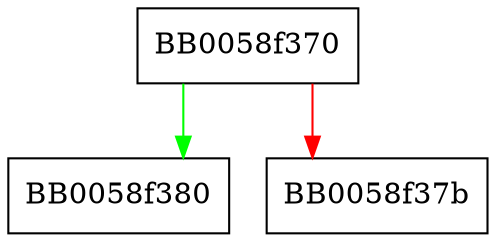 digraph ossl_ec_wNAF_have_precompute_mult {
  node [shape="box"];
  graph [splines=ortho];
  BB0058f370 -> BB0058f380 [color="green"];
  BB0058f370 -> BB0058f37b [color="red"];
}